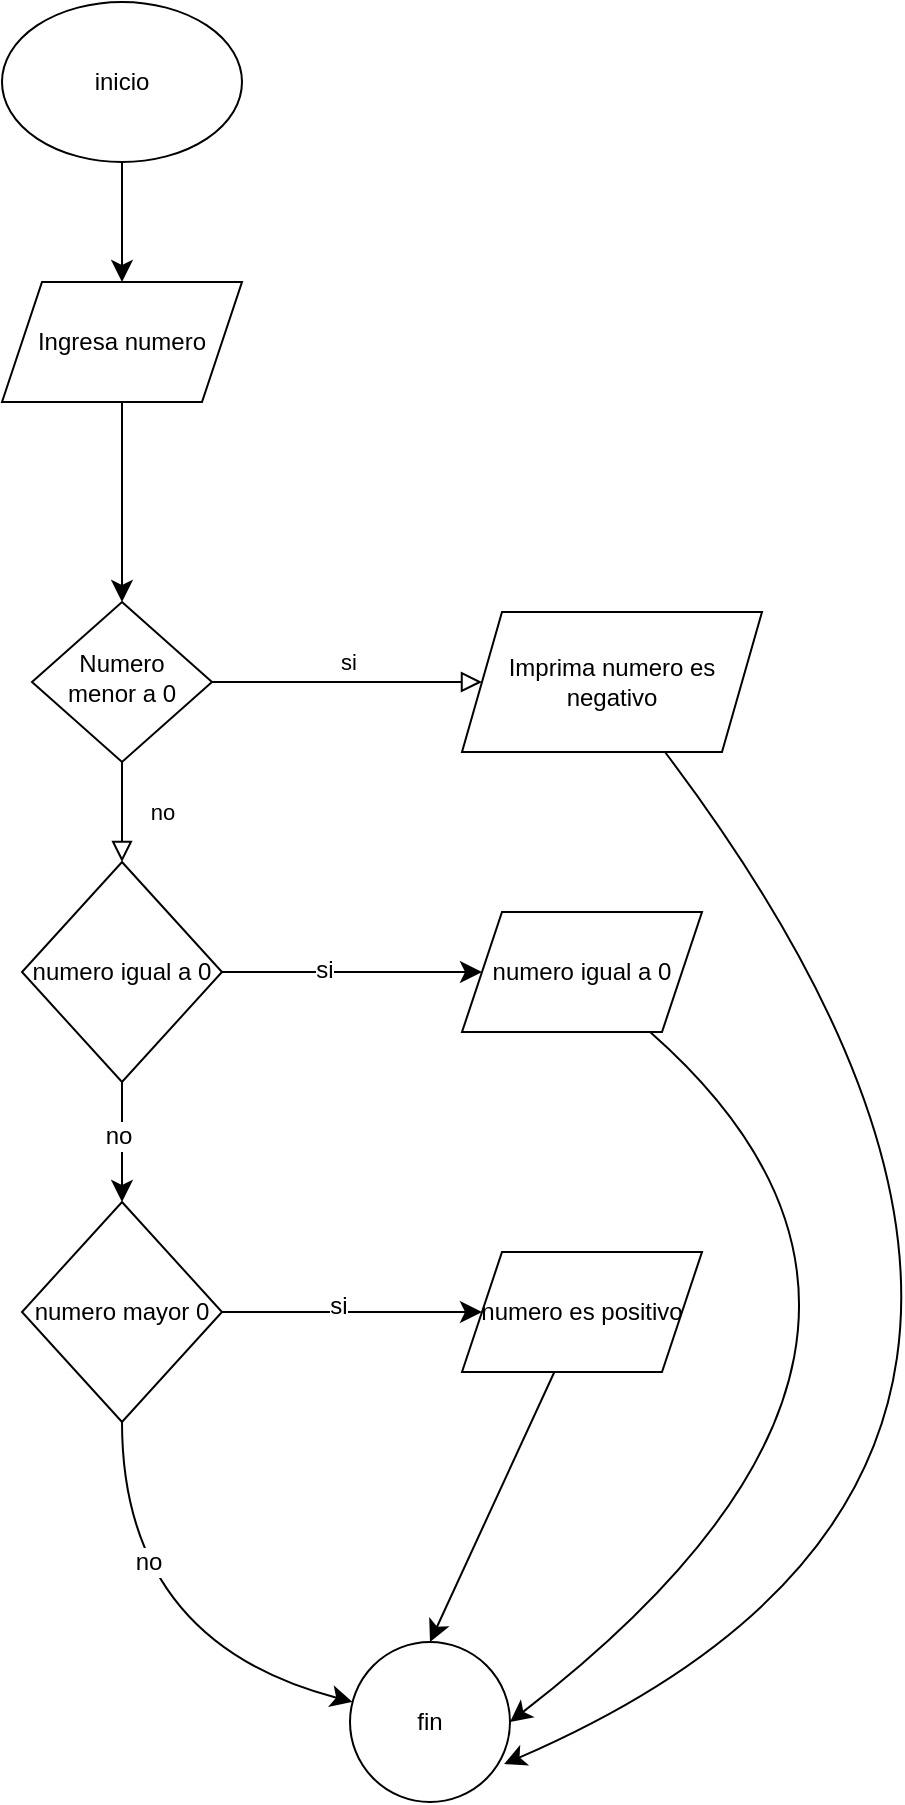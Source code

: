 <mxfile version="26.2.13">
  <diagram id="C5RBs43oDa-KdzZeNtuy" name="Page-1">
    <mxGraphModel dx="707" dy="2016" grid="1" gridSize="10" guides="1" tooltips="1" connect="1" arrows="1" fold="1" page="1" pageScale="1" pageWidth="827" pageHeight="1169" math="0" shadow="0">
      <root>
        <mxCell id="WIyWlLk6GJQsqaUBKTNV-0" />
        <mxCell id="WIyWlLk6GJQsqaUBKTNV-1" parent="WIyWlLk6GJQsqaUBKTNV-0" />
        <mxCell id="WIyWlLk6GJQsqaUBKTNV-4" value="no" style="rounded=0;html=1;jettySize=auto;orthogonalLoop=1;fontSize=11;endArrow=block;endFill=0;endSize=8;strokeWidth=1;shadow=0;labelBackgroundColor=none;edgeStyle=orthogonalEdgeStyle;entryX=0.5;entryY=0;entryDx=0;entryDy=0;" parent="WIyWlLk6GJQsqaUBKTNV-1" source="WIyWlLk6GJQsqaUBKTNV-6" target="cdiHwgEU70y2-7z6vTQI-7" edge="1">
          <mxGeometry y="20" relative="1" as="geometry">
            <mxPoint as="offset" />
            <mxPoint x="220" y="400" as="targetPoint" />
          </mxGeometry>
        </mxCell>
        <mxCell id="WIyWlLk6GJQsqaUBKTNV-5" value="si" style="edgeStyle=orthogonalEdgeStyle;rounded=0;html=1;jettySize=auto;orthogonalLoop=1;fontSize=11;endArrow=block;endFill=0;endSize=8;strokeWidth=1;shadow=0;labelBackgroundColor=none;entryX=0;entryY=0.5;entryDx=0;entryDy=0;" parent="WIyWlLk6GJQsqaUBKTNV-1" source="WIyWlLk6GJQsqaUBKTNV-6" target="cdiHwgEU70y2-7z6vTQI-5" edge="1">
          <mxGeometry y="10" relative="1" as="geometry">
            <mxPoint as="offset" />
            <mxPoint x="490" y="280" as="targetPoint" />
          </mxGeometry>
        </mxCell>
        <mxCell id="WIyWlLk6GJQsqaUBKTNV-6" value="Numero menor a 0" style="rhombus;whiteSpace=wrap;html=1;shadow=0;fontFamily=Helvetica;fontSize=12;align=center;strokeWidth=1;spacing=6;spacingTop=-4;" parent="WIyWlLk6GJQsqaUBKTNV-1" vertex="1">
          <mxGeometry x="175" y="210" width="90" height="80" as="geometry" />
        </mxCell>
        <mxCell id="cdiHwgEU70y2-7z6vTQI-3" style="edgeStyle=none;curved=1;rounded=0;orthogonalLoop=1;jettySize=auto;html=1;fontSize=12;startSize=8;endSize=8;" edge="1" parent="WIyWlLk6GJQsqaUBKTNV-1" source="cdiHwgEU70y2-7z6vTQI-1">
          <mxGeometry relative="1" as="geometry">
            <mxPoint x="220" y="50" as="targetPoint" />
          </mxGeometry>
        </mxCell>
        <mxCell id="cdiHwgEU70y2-7z6vTQI-1" value="inicio" style="ellipse;whiteSpace=wrap;html=1;" vertex="1" parent="WIyWlLk6GJQsqaUBKTNV-1">
          <mxGeometry x="160" y="-90" width="120" height="80" as="geometry" />
        </mxCell>
        <mxCell id="cdiHwgEU70y2-7z6vTQI-4" style="edgeStyle=none;curved=1;rounded=0;orthogonalLoop=1;jettySize=auto;html=1;fontSize=12;startSize=8;endSize=8;" edge="1" parent="WIyWlLk6GJQsqaUBKTNV-1" source="cdiHwgEU70y2-7z6vTQI-2" target="WIyWlLk6GJQsqaUBKTNV-6">
          <mxGeometry relative="1" as="geometry" />
        </mxCell>
        <mxCell id="cdiHwgEU70y2-7z6vTQI-2" value="Ingresa numero" style="shape=parallelogram;perimeter=parallelogramPerimeter;whiteSpace=wrap;html=1;fixedSize=1;" vertex="1" parent="WIyWlLk6GJQsqaUBKTNV-1">
          <mxGeometry x="160" y="50" width="120" height="60" as="geometry" />
        </mxCell>
        <mxCell id="cdiHwgEU70y2-7z6vTQI-25" style="edgeStyle=none;curved=1;rounded=0;orthogonalLoop=1;jettySize=auto;html=1;fontSize=12;startSize=8;endSize=8;entryX=0.963;entryY=0.763;entryDx=0;entryDy=0;entryPerimeter=0;" edge="1" parent="WIyWlLk6GJQsqaUBKTNV-1" source="cdiHwgEU70y2-7z6vTQI-5" target="cdiHwgEU70y2-7z6vTQI-20">
          <mxGeometry relative="1" as="geometry">
            <Array as="points">
              <mxPoint x="760" y="640" />
            </Array>
          </mxGeometry>
        </mxCell>
        <mxCell id="cdiHwgEU70y2-7z6vTQI-5" value="Imprima numero es negativo" style="shape=parallelogram;perimeter=parallelogramPerimeter;whiteSpace=wrap;html=1;fixedSize=1;" vertex="1" parent="WIyWlLk6GJQsqaUBKTNV-1">
          <mxGeometry x="390" y="215" width="150" height="70" as="geometry" />
        </mxCell>
        <mxCell id="cdiHwgEU70y2-7z6vTQI-9" value="" style="edgeStyle=none;curved=1;rounded=0;orthogonalLoop=1;jettySize=auto;html=1;fontSize=12;startSize=8;endSize=8;" edge="1" parent="WIyWlLk6GJQsqaUBKTNV-1" source="cdiHwgEU70y2-7z6vTQI-7" target="cdiHwgEU70y2-7z6vTQI-8">
          <mxGeometry relative="1" as="geometry" />
        </mxCell>
        <mxCell id="cdiHwgEU70y2-7z6vTQI-10" value="si" style="edgeLabel;html=1;align=center;verticalAlign=middle;resizable=0;points=[];fontSize=12;" vertex="1" connectable="0" parent="cdiHwgEU70y2-7z6vTQI-9">
          <mxGeometry x="-0.217" y="1" relative="1" as="geometry">
            <mxPoint as="offset" />
          </mxGeometry>
        </mxCell>
        <mxCell id="cdiHwgEU70y2-7z6vTQI-12" value="" style="edgeStyle=none;curved=1;rounded=0;orthogonalLoop=1;jettySize=auto;html=1;fontSize=12;startSize=8;endSize=8;" edge="1" parent="WIyWlLk6GJQsqaUBKTNV-1" source="cdiHwgEU70y2-7z6vTQI-7" target="cdiHwgEU70y2-7z6vTQI-11">
          <mxGeometry relative="1" as="geometry" />
        </mxCell>
        <mxCell id="cdiHwgEU70y2-7z6vTQI-19" value="no" style="edgeLabel;html=1;align=center;verticalAlign=middle;resizable=0;points=[];fontSize=12;" vertex="1" connectable="0" parent="cdiHwgEU70y2-7z6vTQI-12">
          <mxGeometry x="-0.1" y="-2" relative="1" as="geometry">
            <mxPoint as="offset" />
          </mxGeometry>
        </mxCell>
        <mxCell id="cdiHwgEU70y2-7z6vTQI-7" value="numero igual a 0" style="rhombus;whiteSpace=wrap;html=1;" vertex="1" parent="WIyWlLk6GJQsqaUBKTNV-1">
          <mxGeometry x="170" y="340" width="100" height="110" as="geometry" />
        </mxCell>
        <mxCell id="cdiHwgEU70y2-7z6vTQI-23" style="edgeStyle=none;curved=1;rounded=0;orthogonalLoop=1;jettySize=auto;html=1;entryX=1;entryY=0.5;entryDx=0;entryDy=0;fontSize=12;startSize=8;endSize=8;" edge="1" parent="WIyWlLk6GJQsqaUBKTNV-1" source="cdiHwgEU70y2-7z6vTQI-8" target="cdiHwgEU70y2-7z6vTQI-20">
          <mxGeometry relative="1" as="geometry">
            <Array as="points">
              <mxPoint x="660" y="580" />
            </Array>
          </mxGeometry>
        </mxCell>
        <mxCell id="cdiHwgEU70y2-7z6vTQI-8" value="numero igual a 0" style="shape=parallelogram;perimeter=parallelogramPerimeter;whiteSpace=wrap;html=1;fixedSize=1;" vertex="1" parent="WIyWlLk6GJQsqaUBKTNV-1">
          <mxGeometry x="390" y="365" width="120" height="60" as="geometry" />
        </mxCell>
        <mxCell id="cdiHwgEU70y2-7z6vTQI-14" value="" style="edgeStyle=none;curved=1;rounded=0;orthogonalLoop=1;jettySize=auto;html=1;fontSize=12;startSize=8;endSize=8;" edge="1" parent="WIyWlLk6GJQsqaUBKTNV-1" source="cdiHwgEU70y2-7z6vTQI-11" target="cdiHwgEU70y2-7z6vTQI-13">
          <mxGeometry relative="1" as="geometry" />
        </mxCell>
        <mxCell id="cdiHwgEU70y2-7z6vTQI-18" value="si" style="edgeLabel;html=1;align=center;verticalAlign=middle;resizable=0;points=[];fontSize=12;" vertex="1" connectable="0" parent="cdiHwgEU70y2-7z6vTQI-14">
          <mxGeometry x="-0.108" y="3" relative="1" as="geometry">
            <mxPoint as="offset" />
          </mxGeometry>
        </mxCell>
        <mxCell id="cdiHwgEU70y2-7z6vTQI-21" value="" style="edgeStyle=none;curved=1;rounded=0;orthogonalLoop=1;jettySize=auto;html=1;fontSize=12;startSize=8;endSize=8;" edge="1" parent="WIyWlLk6GJQsqaUBKTNV-1" source="cdiHwgEU70y2-7z6vTQI-11" target="cdiHwgEU70y2-7z6vTQI-20">
          <mxGeometry relative="1" as="geometry">
            <Array as="points">
              <mxPoint x="220" y="730" />
            </Array>
          </mxGeometry>
        </mxCell>
        <mxCell id="cdiHwgEU70y2-7z6vTQI-26" value="no" style="edgeLabel;html=1;align=center;verticalAlign=middle;resizable=0;points=[];fontSize=12;" vertex="1" connectable="0" parent="cdiHwgEU70y2-7z6vTQI-21">
          <mxGeometry x="-0.389" y="13" relative="1" as="geometry">
            <mxPoint as="offset" />
          </mxGeometry>
        </mxCell>
        <mxCell id="cdiHwgEU70y2-7z6vTQI-11" value="numero mayor 0" style="rhombus;whiteSpace=wrap;html=1;" vertex="1" parent="WIyWlLk6GJQsqaUBKTNV-1">
          <mxGeometry x="170" y="510" width="100" height="110" as="geometry" />
        </mxCell>
        <mxCell id="cdiHwgEU70y2-7z6vTQI-22" style="edgeStyle=none;curved=1;rounded=0;orthogonalLoop=1;jettySize=auto;html=1;entryX=0.5;entryY=0;entryDx=0;entryDy=0;fontSize=12;startSize=8;endSize=8;" edge="1" parent="WIyWlLk6GJQsqaUBKTNV-1" source="cdiHwgEU70y2-7z6vTQI-13" target="cdiHwgEU70y2-7z6vTQI-20">
          <mxGeometry relative="1" as="geometry" />
        </mxCell>
        <mxCell id="cdiHwgEU70y2-7z6vTQI-13" value="numero es positivo" style="shape=parallelogram;perimeter=parallelogramPerimeter;whiteSpace=wrap;html=1;fixedSize=1;" vertex="1" parent="WIyWlLk6GJQsqaUBKTNV-1">
          <mxGeometry x="390" y="535" width="120" height="60" as="geometry" />
        </mxCell>
        <mxCell id="cdiHwgEU70y2-7z6vTQI-20" value="fin" style="ellipse;whiteSpace=wrap;html=1;" vertex="1" parent="WIyWlLk6GJQsqaUBKTNV-1">
          <mxGeometry x="334" y="730" width="80" height="80" as="geometry" />
        </mxCell>
      </root>
    </mxGraphModel>
  </diagram>
</mxfile>
